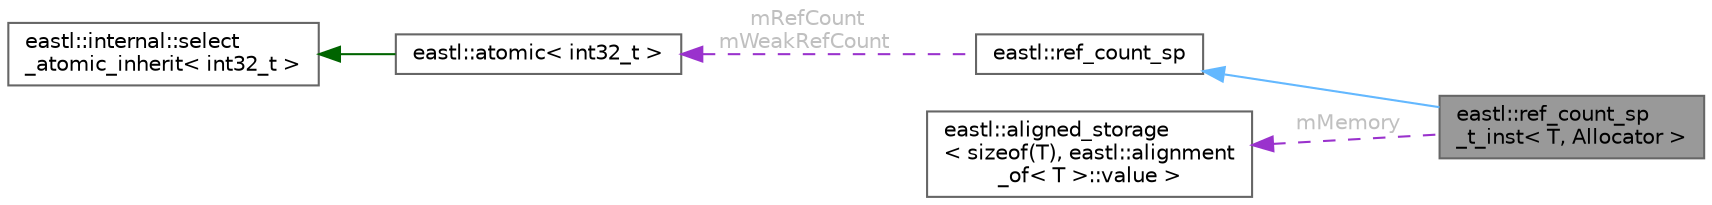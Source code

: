 digraph "eastl::ref_count_sp_t_inst&lt; T, Allocator &gt;"
{
 // LATEX_PDF_SIZE
  bgcolor="transparent";
  edge [fontname=Helvetica,fontsize=10,labelfontname=Helvetica,labelfontsize=10];
  node [fontname=Helvetica,fontsize=10,shape=box,height=0.2,width=0.4];
  rankdir="LR";
  Node1 [id="Node000001",label="eastl::ref_count_sp\l_t_inst\< T, Allocator \>",height=0.2,width=0.4,color="gray40", fillcolor="grey60", style="filled", fontcolor="black",tooltip=" "];
  Node2 -> Node1 [id="edge5_Node000001_Node000002",dir="back",color="steelblue1",style="solid",tooltip=" "];
  Node2 [id="Node000002",label="eastl::ref_count_sp",height=0.2,width=0.4,color="gray40", fillcolor="white", style="filled",URL="$structeastl_1_1ref__count__sp.html",tooltip=" "];
  Node3 -> Node2 [id="edge6_Node000002_Node000003",dir="back",color="darkorchid3",style="dashed",tooltip=" ",label=" mRefCount\nmWeakRefCount",fontcolor="grey" ];
  Node3 [id="Node000003",label="eastl::atomic\< int32_t \>",height=0.2,width=0.4,color="gray40", fillcolor="white", style="filled",URL="$structeastl_1_1atomic.html",tooltip=" "];
  Node4 -> Node3 [id="edge7_Node000003_Node000004",dir="back",color="darkgreen",style="solid",tooltip=" "];
  Node4 [id="Node000004",label="eastl::internal::select\l_atomic_inherit\< int32_t \>",height=0.2,width=0.4,color="gray40", fillcolor="white", style="filled",tooltip=" "];
  Node5 -> Node1 [id="edge8_Node000001_Node000005",dir="back",color="darkorchid3",style="dashed",tooltip=" ",label=" mMemory",fontcolor="grey" ];
  Node5 [id="Node000005",label="eastl::aligned_storage\l\< sizeof(T), eastl::alignment\l_of\< T \>::value \>",height=0.2,width=0.4,color="gray40", fillcolor="white", style="filled",URL="$structeastl_1_1aligned__storage.html",tooltip=" "];
}
